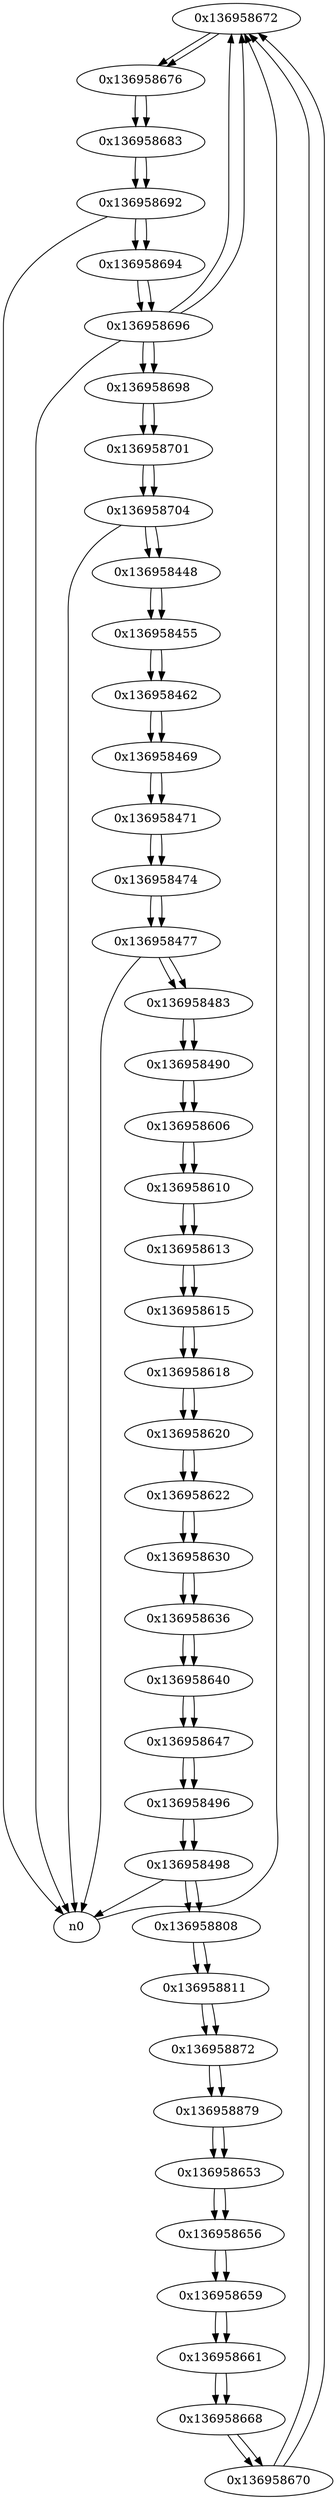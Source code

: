 digraph G{
/* nodes */
  n1 [label="0x136958672"]
  n2 [label="0x136958676"]
  n3 [label="0x136958683"]
  n4 [label="0x136958692"]
  n5 [label="0x136958694"]
  n6 [label="0x136958696"]
  n7 [label="0x136958698"]
  n8 [label="0x136958701"]
  n9 [label="0x136958704"]
  n10 [label="0x136958448"]
  n11 [label="0x136958455"]
  n12 [label="0x136958462"]
  n13 [label="0x136958469"]
  n14 [label="0x136958471"]
  n15 [label="0x136958474"]
  n16 [label="0x136958477"]
  n17 [label="0x136958483"]
  n18 [label="0x136958490"]
  n19 [label="0x136958606"]
  n20 [label="0x136958610"]
  n21 [label="0x136958613"]
  n22 [label="0x136958615"]
  n23 [label="0x136958618"]
  n24 [label="0x136958620"]
  n25 [label="0x136958622"]
  n26 [label="0x136958630"]
  n27 [label="0x136958636"]
  n28 [label="0x136958640"]
  n29 [label="0x136958647"]
  n30 [label="0x136958496"]
  n31 [label="0x136958498"]
  n32 [label="0x136958808"]
  n33 [label="0x136958811"]
  n34 [label="0x136958872"]
  n35 [label="0x136958879"]
  n36 [label="0x136958653"]
  n37 [label="0x136958656"]
  n38 [label="0x136958659"]
  n39 [label="0x136958661"]
  n40 [label="0x136958668"]
  n41 [label="0x136958670"]
/* edges */
n1 -> n2;
n41 -> n1;
n6 -> n1;
n0 -> n1;
n2 -> n3;
n1 -> n2;
n3 -> n4;
n2 -> n3;
n4 -> n5;
n4 -> n0;
n3 -> n4;
n5 -> n6;
n4 -> n5;
n6 -> n7;
n6 -> n1;
n6 -> n0;
n5 -> n6;
n7 -> n8;
n6 -> n7;
n8 -> n9;
n7 -> n8;
n9 -> n0;
n9 -> n10;
n8 -> n9;
n10 -> n11;
n9 -> n10;
n11 -> n12;
n10 -> n11;
n12 -> n13;
n11 -> n12;
n13 -> n14;
n12 -> n13;
n14 -> n15;
n13 -> n14;
n15 -> n16;
n14 -> n15;
n16 -> n17;
n16 -> n0;
n15 -> n16;
n17 -> n18;
n16 -> n17;
n18 -> n19;
n17 -> n18;
n19 -> n20;
n18 -> n19;
n20 -> n21;
n19 -> n20;
n21 -> n22;
n20 -> n21;
n22 -> n23;
n21 -> n22;
n23 -> n24;
n22 -> n23;
n24 -> n25;
n23 -> n24;
n25 -> n26;
n24 -> n25;
n26 -> n27;
n25 -> n26;
n27 -> n28;
n26 -> n27;
n28 -> n29;
n27 -> n28;
n29 -> n30;
n28 -> n29;
n30 -> n31;
n29 -> n30;
n31 -> n0;
n31 -> n32;
n30 -> n31;
n32 -> n33;
n31 -> n32;
n33 -> n34;
n32 -> n33;
n34 -> n35;
n33 -> n34;
n35 -> n36;
n34 -> n35;
n36 -> n37;
n35 -> n36;
n37 -> n38;
n36 -> n37;
n38 -> n39;
n37 -> n38;
n39 -> n40;
n38 -> n39;
n40 -> n41;
n39 -> n40;
n41 -> n1;
n40 -> n41;
}
